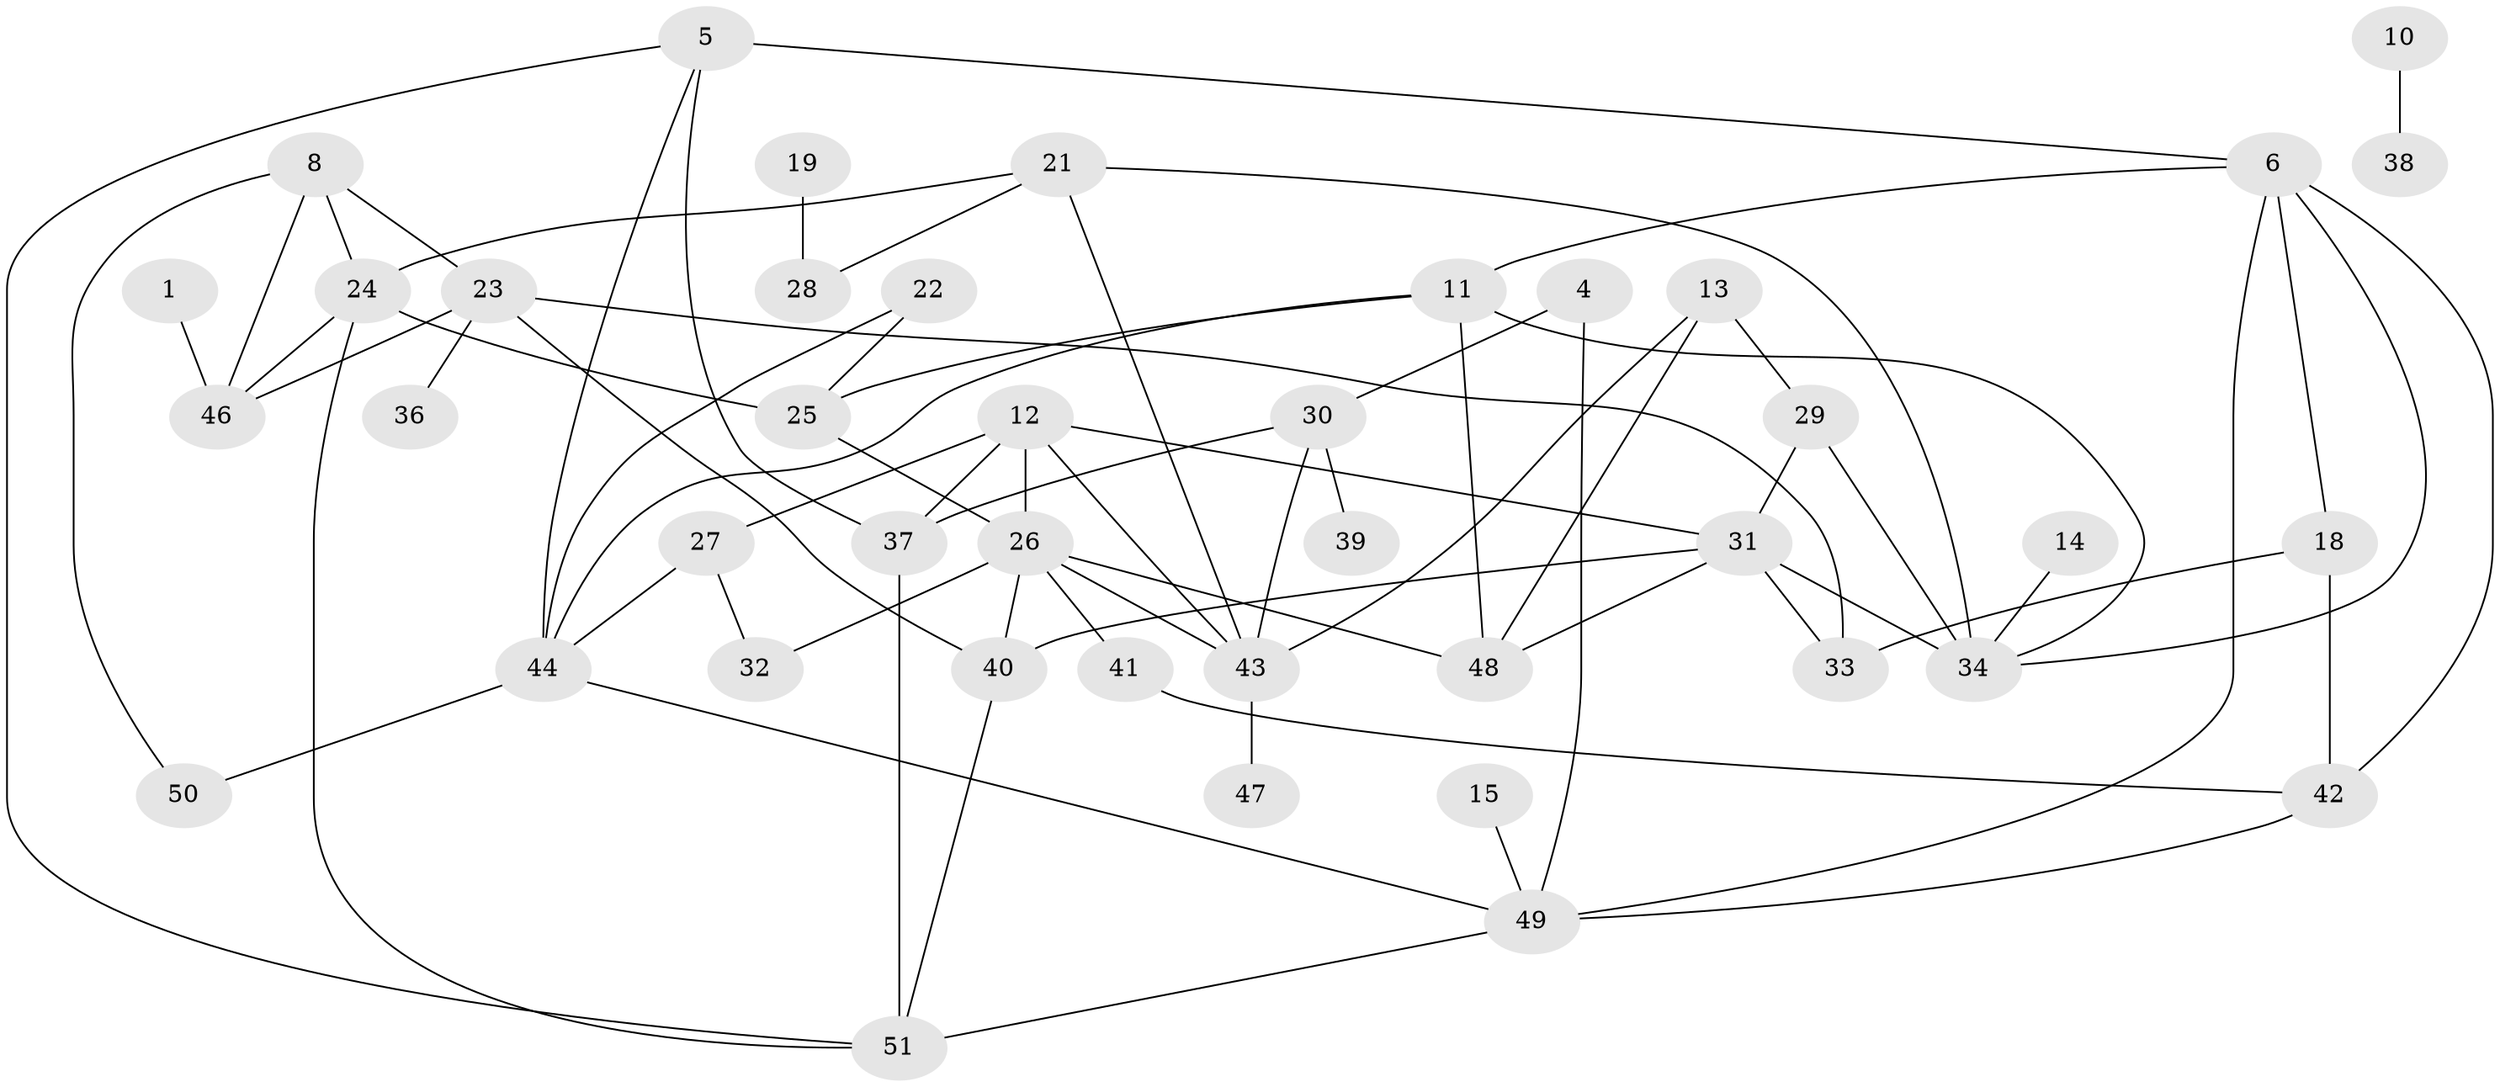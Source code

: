 // original degree distribution, {2: 0.2204724409448819, 6: 0.007874015748031496, 4: 0.15748031496062992, 1: 0.2755905511811024, 3: 0.1968503937007874, 5: 0.07874015748031496, 0: 0.05511811023622047, 8: 0.007874015748031496}
// Generated by graph-tools (version 1.1) at 2025/35/03/04/25 23:35:51]
// undirected, 42 vertices, 72 edges
graph export_dot {
  node [color=gray90,style=filled];
  1;
  4;
  5;
  6;
  8;
  10;
  11;
  12;
  13;
  14;
  15;
  18;
  19;
  21;
  22;
  23;
  24;
  25;
  26;
  27;
  28;
  29;
  30;
  31;
  32;
  33;
  34;
  36;
  37;
  38;
  39;
  40;
  41;
  42;
  43;
  44;
  46;
  47;
  48;
  49;
  50;
  51;
  1 -- 46 [weight=1.0];
  4 -- 30 [weight=1.0];
  4 -- 49 [weight=1.0];
  5 -- 6 [weight=1.0];
  5 -- 37 [weight=2.0];
  5 -- 44 [weight=1.0];
  5 -- 51 [weight=1.0];
  6 -- 11 [weight=1.0];
  6 -- 18 [weight=1.0];
  6 -- 34 [weight=1.0];
  6 -- 42 [weight=1.0];
  6 -- 49 [weight=1.0];
  8 -- 23 [weight=1.0];
  8 -- 24 [weight=1.0];
  8 -- 46 [weight=1.0];
  8 -- 50 [weight=1.0];
  10 -- 38 [weight=1.0];
  11 -- 25 [weight=1.0];
  11 -- 34 [weight=2.0];
  11 -- 44 [weight=1.0];
  11 -- 48 [weight=1.0];
  12 -- 26 [weight=1.0];
  12 -- 27 [weight=1.0];
  12 -- 31 [weight=1.0];
  12 -- 37 [weight=1.0];
  12 -- 43 [weight=1.0];
  13 -- 29 [weight=1.0];
  13 -- 43 [weight=1.0];
  13 -- 48 [weight=1.0];
  14 -- 34 [weight=1.0];
  15 -- 49 [weight=1.0];
  18 -- 33 [weight=1.0];
  18 -- 42 [weight=1.0];
  19 -- 28 [weight=1.0];
  21 -- 24 [weight=1.0];
  21 -- 28 [weight=1.0];
  21 -- 34 [weight=1.0];
  21 -- 43 [weight=1.0];
  22 -- 25 [weight=1.0];
  22 -- 44 [weight=2.0];
  23 -- 33 [weight=1.0];
  23 -- 36 [weight=1.0];
  23 -- 40 [weight=1.0];
  23 -- 46 [weight=1.0];
  24 -- 25 [weight=1.0];
  24 -- 46 [weight=1.0];
  24 -- 51 [weight=1.0];
  25 -- 26 [weight=1.0];
  26 -- 32 [weight=1.0];
  26 -- 40 [weight=1.0];
  26 -- 41 [weight=1.0];
  26 -- 43 [weight=1.0];
  26 -- 48 [weight=1.0];
  27 -- 32 [weight=1.0];
  27 -- 44 [weight=1.0];
  29 -- 31 [weight=1.0];
  29 -- 34 [weight=1.0];
  30 -- 37 [weight=1.0];
  30 -- 39 [weight=1.0];
  30 -- 43 [weight=1.0];
  31 -- 33 [weight=1.0];
  31 -- 34 [weight=3.0];
  31 -- 40 [weight=2.0];
  31 -- 48 [weight=2.0];
  37 -- 51 [weight=1.0];
  40 -- 51 [weight=1.0];
  41 -- 42 [weight=1.0];
  42 -- 49 [weight=1.0];
  43 -- 47 [weight=1.0];
  44 -- 49 [weight=1.0];
  44 -- 50 [weight=1.0];
  49 -- 51 [weight=1.0];
}
